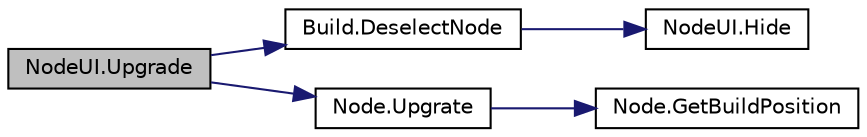 digraph "NodeUI.Upgrade"
{
 // LATEX_PDF_SIZE
  edge [fontname="Helvetica",fontsize="10",labelfontname="Helvetica",labelfontsize="10"];
  node [fontname="Helvetica",fontsize="10",shape=record];
  rankdir="LR";
  Node1 [label="NodeUI.Upgrade",height=0.2,width=0.4,color="black", fillcolor="grey75", style="filled", fontcolor="black",tooltip=" "];
  Node1 -> Node2 [color="midnightblue",fontsize="10",style="solid",fontname="Helvetica"];
  Node2 [label="Build.DeselectNode",height=0.2,width=0.4,color="black", fillcolor="white", style="filled",URL="$class_build.html#ab62ef1a446b093475cd4c6318b8f45b2",tooltip=" "];
  Node2 -> Node3 [color="midnightblue",fontsize="10",style="solid",fontname="Helvetica"];
  Node3 [label="NodeUI.Hide",height=0.2,width=0.4,color="black", fillcolor="white", style="filled",URL="$class_node_u_i.html#aa5077f5b0ae947b814e19ee9b17a2817",tooltip=" "];
  Node1 -> Node4 [color="midnightblue",fontsize="10",style="solid",fontname="Helvetica"];
  Node4 [label="Node.Upgrate",height=0.2,width=0.4,color="black", fillcolor="white", style="filled",URL="$class_node.html#a9a7da266ac5094bbff1e56eaadd8b786",tooltip=" "];
  Node4 -> Node5 [color="midnightblue",fontsize="10",style="solid",fontname="Helvetica"];
  Node5 [label="Node.GetBuildPosition",height=0.2,width=0.4,color="black", fillcolor="white", style="filled",URL="$class_node.html#afa0fce3455cabf190ff038f3b677a723",tooltip=" "];
}
